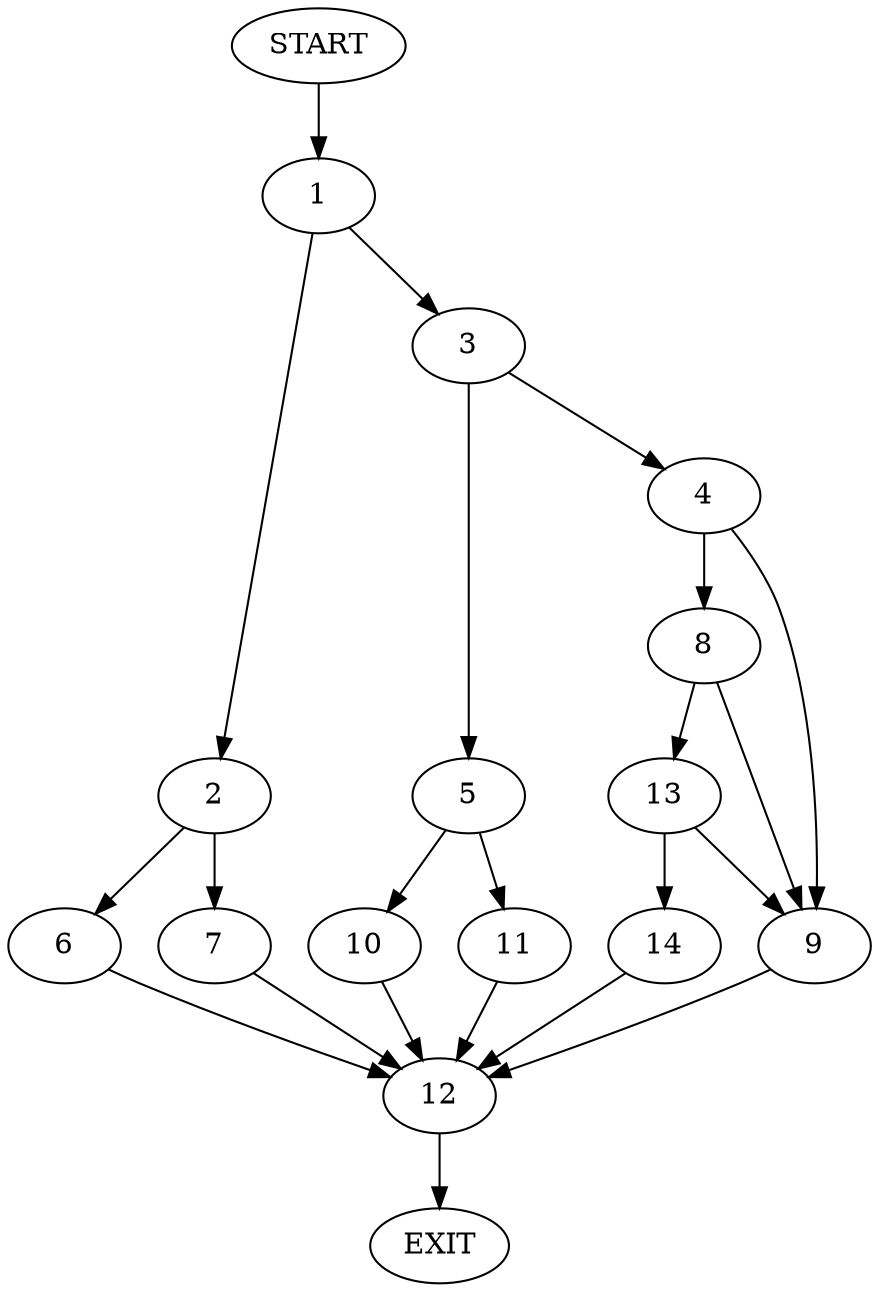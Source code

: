 digraph {
0 [label="START"]
15 [label="EXIT"]
0 -> 1
1 -> 2
1 -> 3
3 -> 4
3 -> 5
2 -> 6
2 -> 7
4 -> 8
4 -> 9
5 -> 10
5 -> 11
11 -> 12
10 -> 12
12 -> 15
8 -> 13
8 -> 9
9 -> 12
13 -> 9
13 -> 14
14 -> 12
6 -> 12
7 -> 12
}
